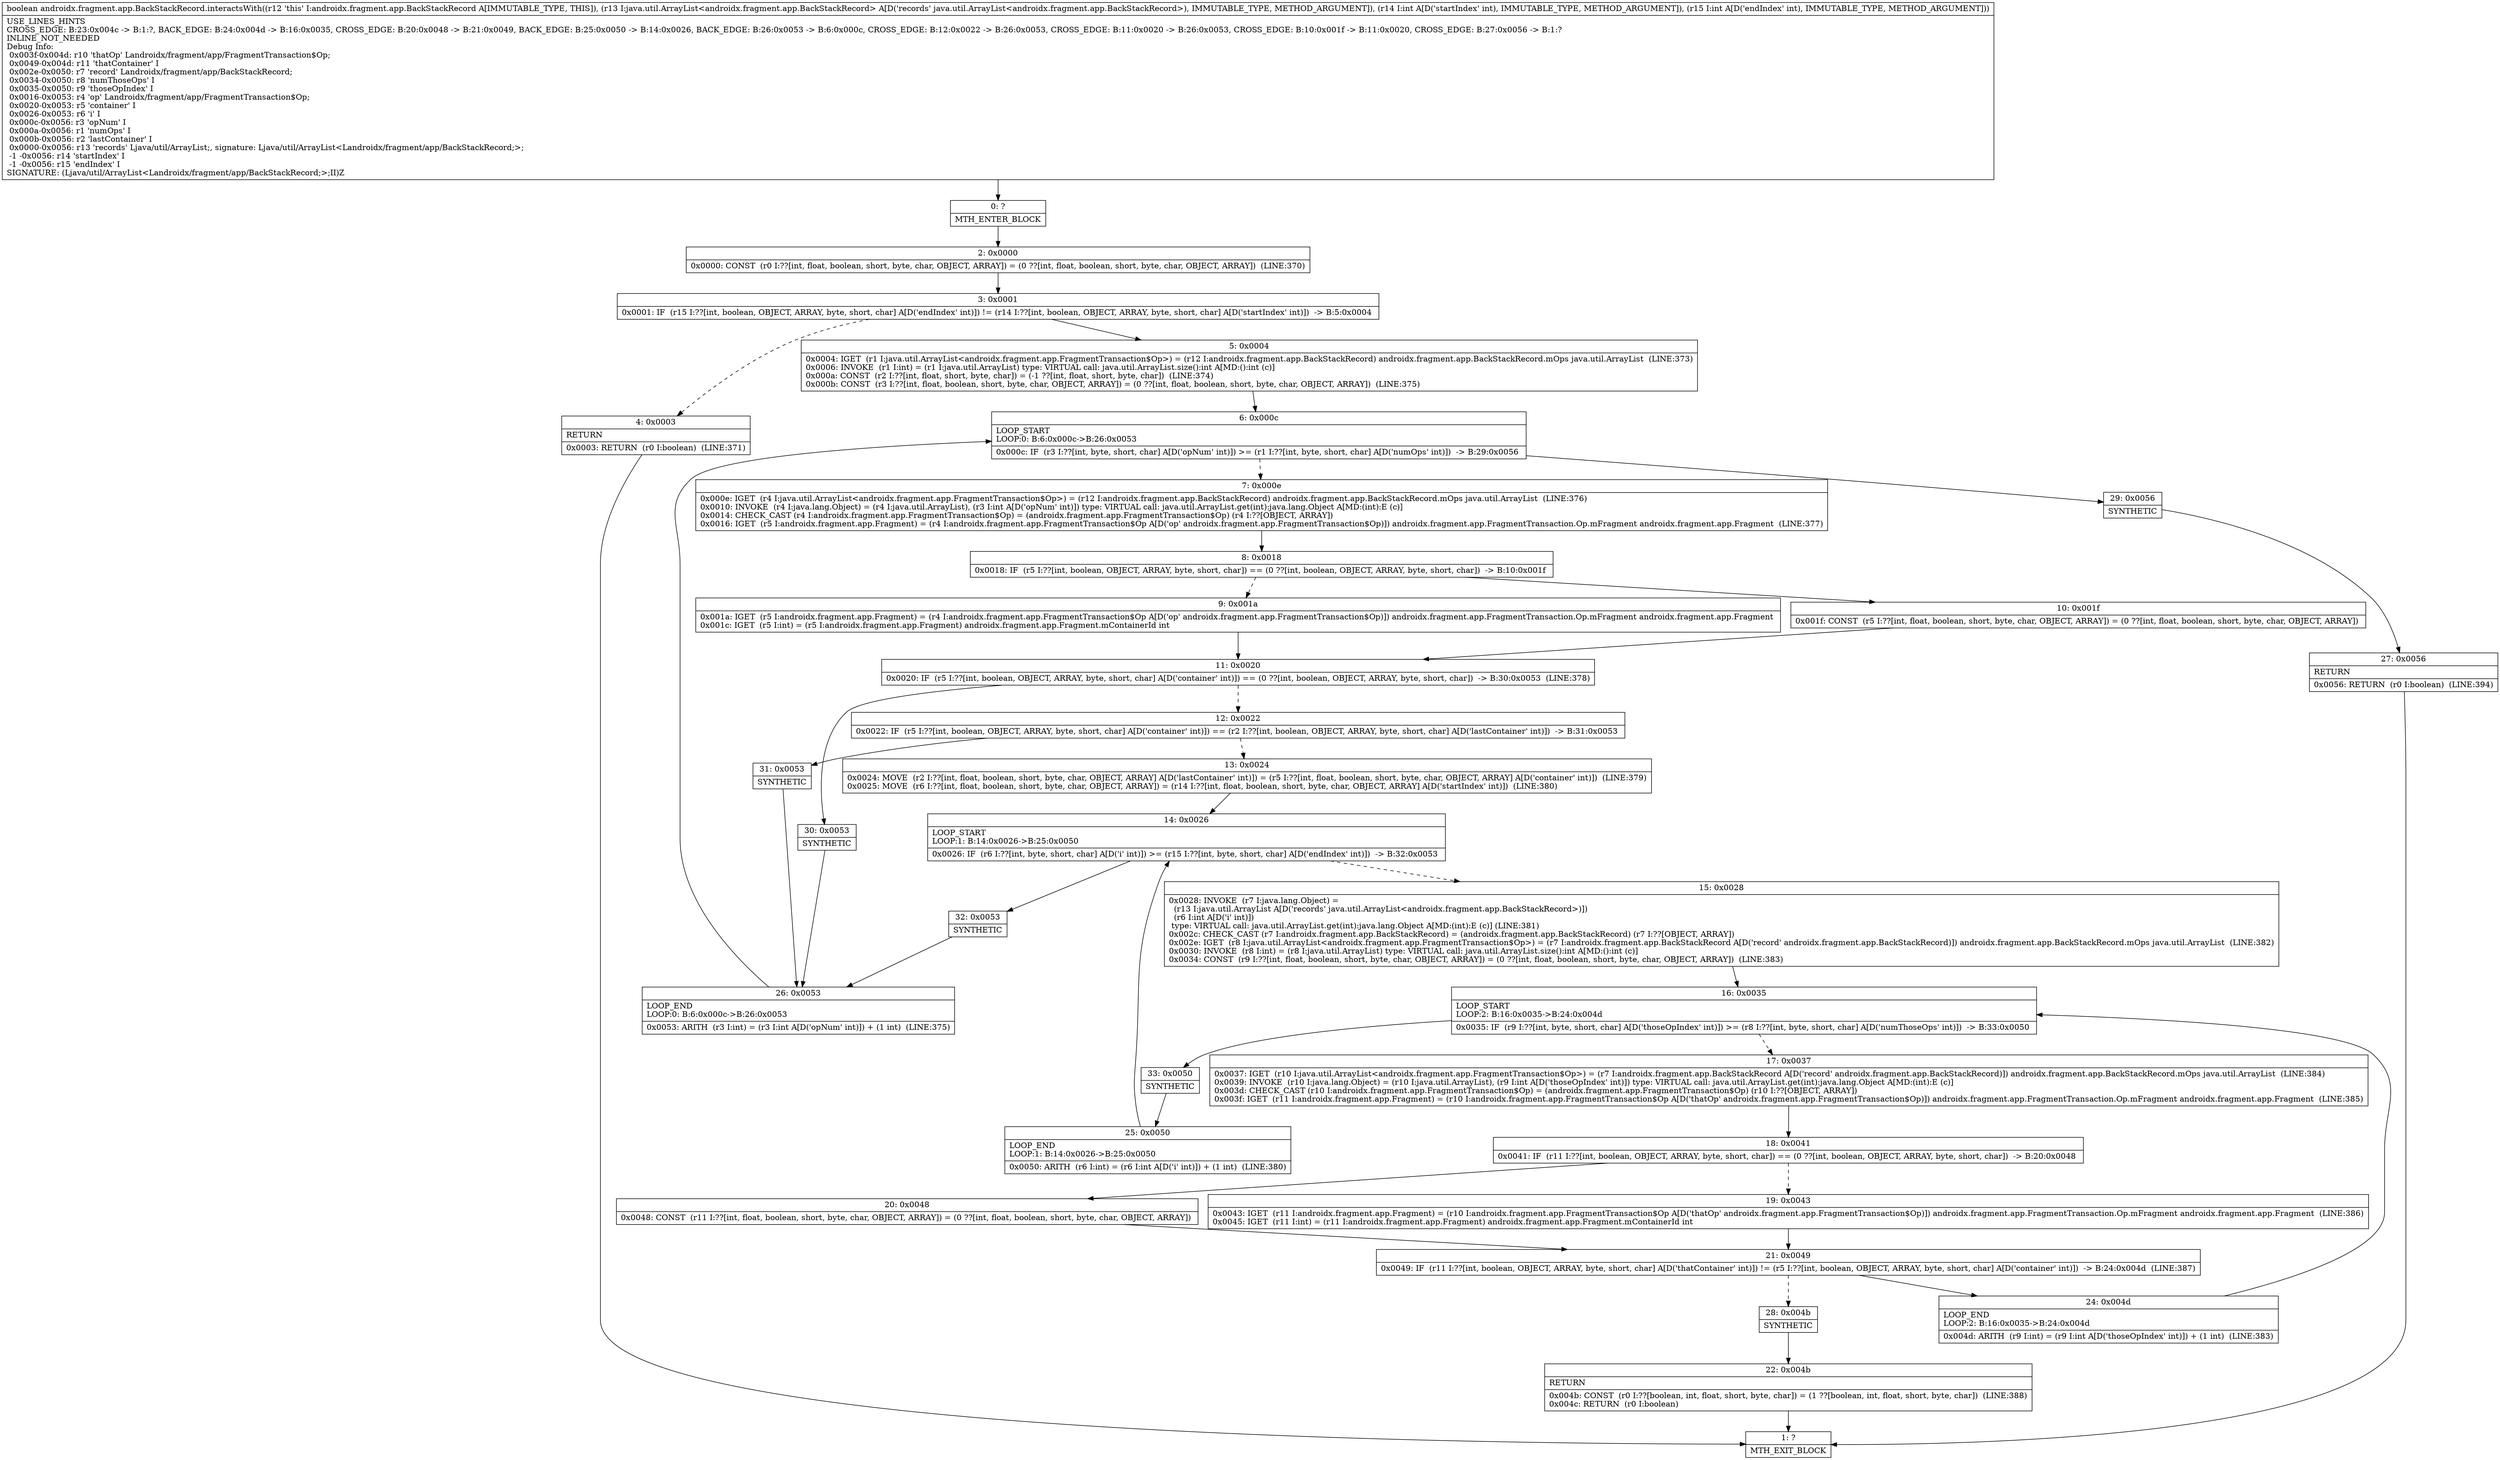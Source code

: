 digraph "CFG forandroidx.fragment.app.BackStackRecord.interactsWith(Ljava\/util\/ArrayList;II)Z" {
Node_0 [shape=record,label="{0\:\ ?|MTH_ENTER_BLOCK\l}"];
Node_2 [shape=record,label="{2\:\ 0x0000|0x0000: CONST  (r0 I:??[int, float, boolean, short, byte, char, OBJECT, ARRAY]) = (0 ??[int, float, boolean, short, byte, char, OBJECT, ARRAY])  (LINE:370)\l}"];
Node_3 [shape=record,label="{3\:\ 0x0001|0x0001: IF  (r15 I:??[int, boolean, OBJECT, ARRAY, byte, short, char] A[D('endIndex' int)]) != (r14 I:??[int, boolean, OBJECT, ARRAY, byte, short, char] A[D('startIndex' int)])  \-\> B:5:0x0004 \l}"];
Node_4 [shape=record,label="{4\:\ 0x0003|RETURN\l|0x0003: RETURN  (r0 I:boolean)  (LINE:371)\l}"];
Node_1 [shape=record,label="{1\:\ ?|MTH_EXIT_BLOCK\l}"];
Node_5 [shape=record,label="{5\:\ 0x0004|0x0004: IGET  (r1 I:java.util.ArrayList\<androidx.fragment.app.FragmentTransaction$Op\>) = (r12 I:androidx.fragment.app.BackStackRecord) androidx.fragment.app.BackStackRecord.mOps java.util.ArrayList  (LINE:373)\l0x0006: INVOKE  (r1 I:int) = (r1 I:java.util.ArrayList) type: VIRTUAL call: java.util.ArrayList.size():int A[MD:():int (c)]\l0x000a: CONST  (r2 I:??[int, float, short, byte, char]) = (\-1 ??[int, float, short, byte, char])  (LINE:374)\l0x000b: CONST  (r3 I:??[int, float, boolean, short, byte, char, OBJECT, ARRAY]) = (0 ??[int, float, boolean, short, byte, char, OBJECT, ARRAY])  (LINE:375)\l}"];
Node_6 [shape=record,label="{6\:\ 0x000c|LOOP_START\lLOOP:0: B:6:0x000c\-\>B:26:0x0053\l|0x000c: IF  (r3 I:??[int, byte, short, char] A[D('opNum' int)]) \>= (r1 I:??[int, byte, short, char] A[D('numOps' int)])  \-\> B:29:0x0056 \l}"];
Node_7 [shape=record,label="{7\:\ 0x000e|0x000e: IGET  (r4 I:java.util.ArrayList\<androidx.fragment.app.FragmentTransaction$Op\>) = (r12 I:androidx.fragment.app.BackStackRecord) androidx.fragment.app.BackStackRecord.mOps java.util.ArrayList  (LINE:376)\l0x0010: INVOKE  (r4 I:java.lang.Object) = (r4 I:java.util.ArrayList), (r3 I:int A[D('opNum' int)]) type: VIRTUAL call: java.util.ArrayList.get(int):java.lang.Object A[MD:(int):E (c)]\l0x0014: CHECK_CAST (r4 I:androidx.fragment.app.FragmentTransaction$Op) = (androidx.fragment.app.FragmentTransaction$Op) (r4 I:??[OBJECT, ARRAY]) \l0x0016: IGET  (r5 I:androidx.fragment.app.Fragment) = (r4 I:androidx.fragment.app.FragmentTransaction$Op A[D('op' androidx.fragment.app.FragmentTransaction$Op)]) androidx.fragment.app.FragmentTransaction.Op.mFragment androidx.fragment.app.Fragment  (LINE:377)\l}"];
Node_8 [shape=record,label="{8\:\ 0x0018|0x0018: IF  (r5 I:??[int, boolean, OBJECT, ARRAY, byte, short, char]) == (0 ??[int, boolean, OBJECT, ARRAY, byte, short, char])  \-\> B:10:0x001f \l}"];
Node_9 [shape=record,label="{9\:\ 0x001a|0x001a: IGET  (r5 I:androidx.fragment.app.Fragment) = (r4 I:androidx.fragment.app.FragmentTransaction$Op A[D('op' androidx.fragment.app.FragmentTransaction$Op)]) androidx.fragment.app.FragmentTransaction.Op.mFragment androidx.fragment.app.Fragment \l0x001c: IGET  (r5 I:int) = (r5 I:androidx.fragment.app.Fragment) androidx.fragment.app.Fragment.mContainerId int \l}"];
Node_11 [shape=record,label="{11\:\ 0x0020|0x0020: IF  (r5 I:??[int, boolean, OBJECT, ARRAY, byte, short, char] A[D('container' int)]) == (0 ??[int, boolean, OBJECT, ARRAY, byte, short, char])  \-\> B:30:0x0053  (LINE:378)\l}"];
Node_12 [shape=record,label="{12\:\ 0x0022|0x0022: IF  (r5 I:??[int, boolean, OBJECT, ARRAY, byte, short, char] A[D('container' int)]) == (r2 I:??[int, boolean, OBJECT, ARRAY, byte, short, char] A[D('lastContainer' int)])  \-\> B:31:0x0053 \l}"];
Node_13 [shape=record,label="{13\:\ 0x0024|0x0024: MOVE  (r2 I:??[int, float, boolean, short, byte, char, OBJECT, ARRAY] A[D('lastContainer' int)]) = (r5 I:??[int, float, boolean, short, byte, char, OBJECT, ARRAY] A[D('container' int)])  (LINE:379)\l0x0025: MOVE  (r6 I:??[int, float, boolean, short, byte, char, OBJECT, ARRAY]) = (r14 I:??[int, float, boolean, short, byte, char, OBJECT, ARRAY] A[D('startIndex' int)])  (LINE:380)\l}"];
Node_14 [shape=record,label="{14\:\ 0x0026|LOOP_START\lLOOP:1: B:14:0x0026\-\>B:25:0x0050\l|0x0026: IF  (r6 I:??[int, byte, short, char] A[D('i' int)]) \>= (r15 I:??[int, byte, short, char] A[D('endIndex' int)])  \-\> B:32:0x0053 \l}"];
Node_15 [shape=record,label="{15\:\ 0x0028|0x0028: INVOKE  (r7 I:java.lang.Object) = \l  (r13 I:java.util.ArrayList A[D('records' java.util.ArrayList\<androidx.fragment.app.BackStackRecord\>)])\l  (r6 I:int A[D('i' int)])\l type: VIRTUAL call: java.util.ArrayList.get(int):java.lang.Object A[MD:(int):E (c)] (LINE:381)\l0x002c: CHECK_CAST (r7 I:androidx.fragment.app.BackStackRecord) = (androidx.fragment.app.BackStackRecord) (r7 I:??[OBJECT, ARRAY]) \l0x002e: IGET  (r8 I:java.util.ArrayList\<androidx.fragment.app.FragmentTransaction$Op\>) = (r7 I:androidx.fragment.app.BackStackRecord A[D('record' androidx.fragment.app.BackStackRecord)]) androidx.fragment.app.BackStackRecord.mOps java.util.ArrayList  (LINE:382)\l0x0030: INVOKE  (r8 I:int) = (r8 I:java.util.ArrayList) type: VIRTUAL call: java.util.ArrayList.size():int A[MD:():int (c)]\l0x0034: CONST  (r9 I:??[int, float, boolean, short, byte, char, OBJECT, ARRAY]) = (0 ??[int, float, boolean, short, byte, char, OBJECT, ARRAY])  (LINE:383)\l}"];
Node_16 [shape=record,label="{16\:\ 0x0035|LOOP_START\lLOOP:2: B:16:0x0035\-\>B:24:0x004d\l|0x0035: IF  (r9 I:??[int, byte, short, char] A[D('thoseOpIndex' int)]) \>= (r8 I:??[int, byte, short, char] A[D('numThoseOps' int)])  \-\> B:33:0x0050 \l}"];
Node_17 [shape=record,label="{17\:\ 0x0037|0x0037: IGET  (r10 I:java.util.ArrayList\<androidx.fragment.app.FragmentTransaction$Op\>) = (r7 I:androidx.fragment.app.BackStackRecord A[D('record' androidx.fragment.app.BackStackRecord)]) androidx.fragment.app.BackStackRecord.mOps java.util.ArrayList  (LINE:384)\l0x0039: INVOKE  (r10 I:java.lang.Object) = (r10 I:java.util.ArrayList), (r9 I:int A[D('thoseOpIndex' int)]) type: VIRTUAL call: java.util.ArrayList.get(int):java.lang.Object A[MD:(int):E (c)]\l0x003d: CHECK_CAST (r10 I:androidx.fragment.app.FragmentTransaction$Op) = (androidx.fragment.app.FragmentTransaction$Op) (r10 I:??[OBJECT, ARRAY]) \l0x003f: IGET  (r11 I:androidx.fragment.app.Fragment) = (r10 I:androidx.fragment.app.FragmentTransaction$Op A[D('thatOp' androidx.fragment.app.FragmentTransaction$Op)]) androidx.fragment.app.FragmentTransaction.Op.mFragment androidx.fragment.app.Fragment  (LINE:385)\l}"];
Node_18 [shape=record,label="{18\:\ 0x0041|0x0041: IF  (r11 I:??[int, boolean, OBJECT, ARRAY, byte, short, char]) == (0 ??[int, boolean, OBJECT, ARRAY, byte, short, char])  \-\> B:20:0x0048 \l}"];
Node_19 [shape=record,label="{19\:\ 0x0043|0x0043: IGET  (r11 I:androidx.fragment.app.Fragment) = (r10 I:androidx.fragment.app.FragmentTransaction$Op A[D('thatOp' androidx.fragment.app.FragmentTransaction$Op)]) androidx.fragment.app.FragmentTransaction.Op.mFragment androidx.fragment.app.Fragment  (LINE:386)\l0x0045: IGET  (r11 I:int) = (r11 I:androidx.fragment.app.Fragment) androidx.fragment.app.Fragment.mContainerId int \l}"];
Node_21 [shape=record,label="{21\:\ 0x0049|0x0049: IF  (r11 I:??[int, boolean, OBJECT, ARRAY, byte, short, char] A[D('thatContainer' int)]) != (r5 I:??[int, boolean, OBJECT, ARRAY, byte, short, char] A[D('container' int)])  \-\> B:24:0x004d  (LINE:387)\l}"];
Node_24 [shape=record,label="{24\:\ 0x004d|LOOP_END\lLOOP:2: B:16:0x0035\-\>B:24:0x004d\l|0x004d: ARITH  (r9 I:int) = (r9 I:int A[D('thoseOpIndex' int)]) + (1 int)  (LINE:383)\l}"];
Node_28 [shape=record,label="{28\:\ 0x004b|SYNTHETIC\l}"];
Node_22 [shape=record,label="{22\:\ 0x004b|RETURN\l|0x004b: CONST  (r0 I:??[boolean, int, float, short, byte, char]) = (1 ??[boolean, int, float, short, byte, char])  (LINE:388)\l0x004c: RETURN  (r0 I:boolean) \l}"];
Node_20 [shape=record,label="{20\:\ 0x0048|0x0048: CONST  (r11 I:??[int, float, boolean, short, byte, char, OBJECT, ARRAY]) = (0 ??[int, float, boolean, short, byte, char, OBJECT, ARRAY]) \l}"];
Node_33 [shape=record,label="{33\:\ 0x0050|SYNTHETIC\l}"];
Node_25 [shape=record,label="{25\:\ 0x0050|LOOP_END\lLOOP:1: B:14:0x0026\-\>B:25:0x0050\l|0x0050: ARITH  (r6 I:int) = (r6 I:int A[D('i' int)]) + (1 int)  (LINE:380)\l}"];
Node_32 [shape=record,label="{32\:\ 0x0053|SYNTHETIC\l}"];
Node_26 [shape=record,label="{26\:\ 0x0053|LOOP_END\lLOOP:0: B:6:0x000c\-\>B:26:0x0053\l|0x0053: ARITH  (r3 I:int) = (r3 I:int A[D('opNum' int)]) + (1 int)  (LINE:375)\l}"];
Node_31 [shape=record,label="{31\:\ 0x0053|SYNTHETIC\l}"];
Node_30 [shape=record,label="{30\:\ 0x0053|SYNTHETIC\l}"];
Node_10 [shape=record,label="{10\:\ 0x001f|0x001f: CONST  (r5 I:??[int, float, boolean, short, byte, char, OBJECT, ARRAY]) = (0 ??[int, float, boolean, short, byte, char, OBJECT, ARRAY]) \l}"];
Node_29 [shape=record,label="{29\:\ 0x0056|SYNTHETIC\l}"];
Node_27 [shape=record,label="{27\:\ 0x0056|RETURN\l|0x0056: RETURN  (r0 I:boolean)  (LINE:394)\l}"];
MethodNode[shape=record,label="{boolean androidx.fragment.app.BackStackRecord.interactsWith((r12 'this' I:androidx.fragment.app.BackStackRecord A[IMMUTABLE_TYPE, THIS]), (r13 I:java.util.ArrayList\<androidx.fragment.app.BackStackRecord\> A[D('records' java.util.ArrayList\<androidx.fragment.app.BackStackRecord\>), IMMUTABLE_TYPE, METHOD_ARGUMENT]), (r14 I:int A[D('startIndex' int), IMMUTABLE_TYPE, METHOD_ARGUMENT]), (r15 I:int A[D('endIndex' int), IMMUTABLE_TYPE, METHOD_ARGUMENT]))  | USE_LINES_HINTS\lCROSS_EDGE: B:23:0x004c \-\> B:1:?, BACK_EDGE: B:24:0x004d \-\> B:16:0x0035, CROSS_EDGE: B:20:0x0048 \-\> B:21:0x0049, BACK_EDGE: B:25:0x0050 \-\> B:14:0x0026, BACK_EDGE: B:26:0x0053 \-\> B:6:0x000c, CROSS_EDGE: B:12:0x0022 \-\> B:26:0x0053, CROSS_EDGE: B:11:0x0020 \-\> B:26:0x0053, CROSS_EDGE: B:10:0x001f \-\> B:11:0x0020, CROSS_EDGE: B:27:0x0056 \-\> B:1:?\lINLINE_NOT_NEEDED\lDebug Info:\l  0x003f\-0x004d: r10 'thatOp' Landroidx\/fragment\/app\/FragmentTransaction$Op;\l  0x0049\-0x004d: r11 'thatContainer' I\l  0x002e\-0x0050: r7 'record' Landroidx\/fragment\/app\/BackStackRecord;\l  0x0034\-0x0050: r8 'numThoseOps' I\l  0x0035\-0x0050: r9 'thoseOpIndex' I\l  0x0016\-0x0053: r4 'op' Landroidx\/fragment\/app\/FragmentTransaction$Op;\l  0x0020\-0x0053: r5 'container' I\l  0x0026\-0x0053: r6 'i' I\l  0x000c\-0x0056: r3 'opNum' I\l  0x000a\-0x0056: r1 'numOps' I\l  0x000b\-0x0056: r2 'lastContainer' I\l  0x0000\-0x0056: r13 'records' Ljava\/util\/ArrayList;, signature: Ljava\/util\/ArrayList\<Landroidx\/fragment\/app\/BackStackRecord;\>;\l  \-1 \-0x0056: r14 'startIndex' I\l  \-1 \-0x0056: r15 'endIndex' I\lSIGNATURE: (Ljava\/util\/ArrayList\<Landroidx\/fragment\/app\/BackStackRecord;\>;II)Z\l}"];
MethodNode -> Node_0;Node_0 -> Node_2;
Node_2 -> Node_3;
Node_3 -> Node_4[style=dashed];
Node_3 -> Node_5;
Node_4 -> Node_1;
Node_5 -> Node_6;
Node_6 -> Node_7[style=dashed];
Node_6 -> Node_29;
Node_7 -> Node_8;
Node_8 -> Node_9[style=dashed];
Node_8 -> Node_10;
Node_9 -> Node_11;
Node_11 -> Node_12[style=dashed];
Node_11 -> Node_30;
Node_12 -> Node_13[style=dashed];
Node_12 -> Node_31;
Node_13 -> Node_14;
Node_14 -> Node_15[style=dashed];
Node_14 -> Node_32;
Node_15 -> Node_16;
Node_16 -> Node_17[style=dashed];
Node_16 -> Node_33;
Node_17 -> Node_18;
Node_18 -> Node_19[style=dashed];
Node_18 -> Node_20;
Node_19 -> Node_21;
Node_21 -> Node_24;
Node_21 -> Node_28[style=dashed];
Node_24 -> Node_16;
Node_28 -> Node_22;
Node_22 -> Node_1;
Node_20 -> Node_21;
Node_33 -> Node_25;
Node_25 -> Node_14;
Node_32 -> Node_26;
Node_26 -> Node_6;
Node_31 -> Node_26;
Node_30 -> Node_26;
Node_10 -> Node_11;
Node_29 -> Node_27;
Node_27 -> Node_1;
}

